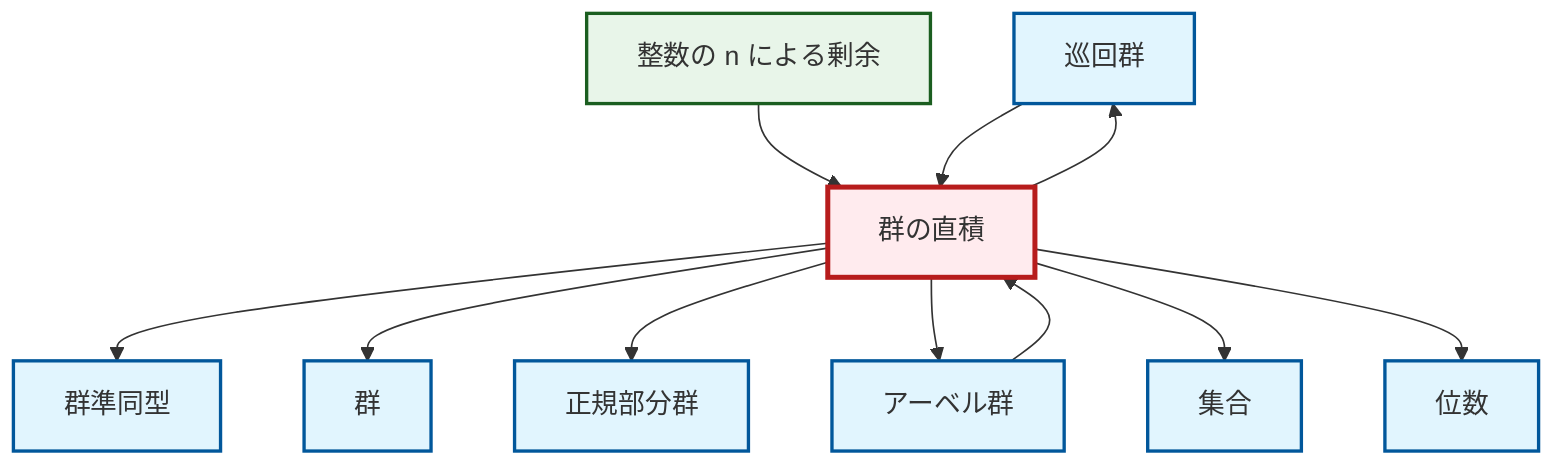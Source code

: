 graph TD
    classDef definition fill:#e1f5fe,stroke:#01579b,stroke-width:2px
    classDef theorem fill:#f3e5f5,stroke:#4a148c,stroke-width:2px
    classDef axiom fill:#fff3e0,stroke:#e65100,stroke-width:2px
    classDef example fill:#e8f5e9,stroke:#1b5e20,stroke-width:2px
    classDef current fill:#ffebee,stroke:#b71c1c,stroke-width:3px
    def-cyclic-group["巡回群"]:::definition
    def-group["群"]:::definition
    def-homomorphism["群準同型"]:::definition
    ex-quotient-integers-mod-n["整数の n による剰余"]:::example
    def-direct-product["群の直積"]:::definition
    def-set["集合"]:::definition
    def-order["位数"]:::definition
    def-normal-subgroup["正規部分群"]:::definition
    def-abelian-group["アーベル群"]:::definition
    def-direct-product --> def-cyclic-group
    def-direct-product --> def-homomorphism
    def-direct-product --> def-group
    def-direct-product --> def-normal-subgroup
    ex-quotient-integers-mod-n --> def-direct-product
    def-direct-product --> def-abelian-group
    def-direct-product --> def-set
    def-cyclic-group --> def-direct-product
    def-abelian-group --> def-direct-product
    def-direct-product --> def-order
    class def-direct-product current